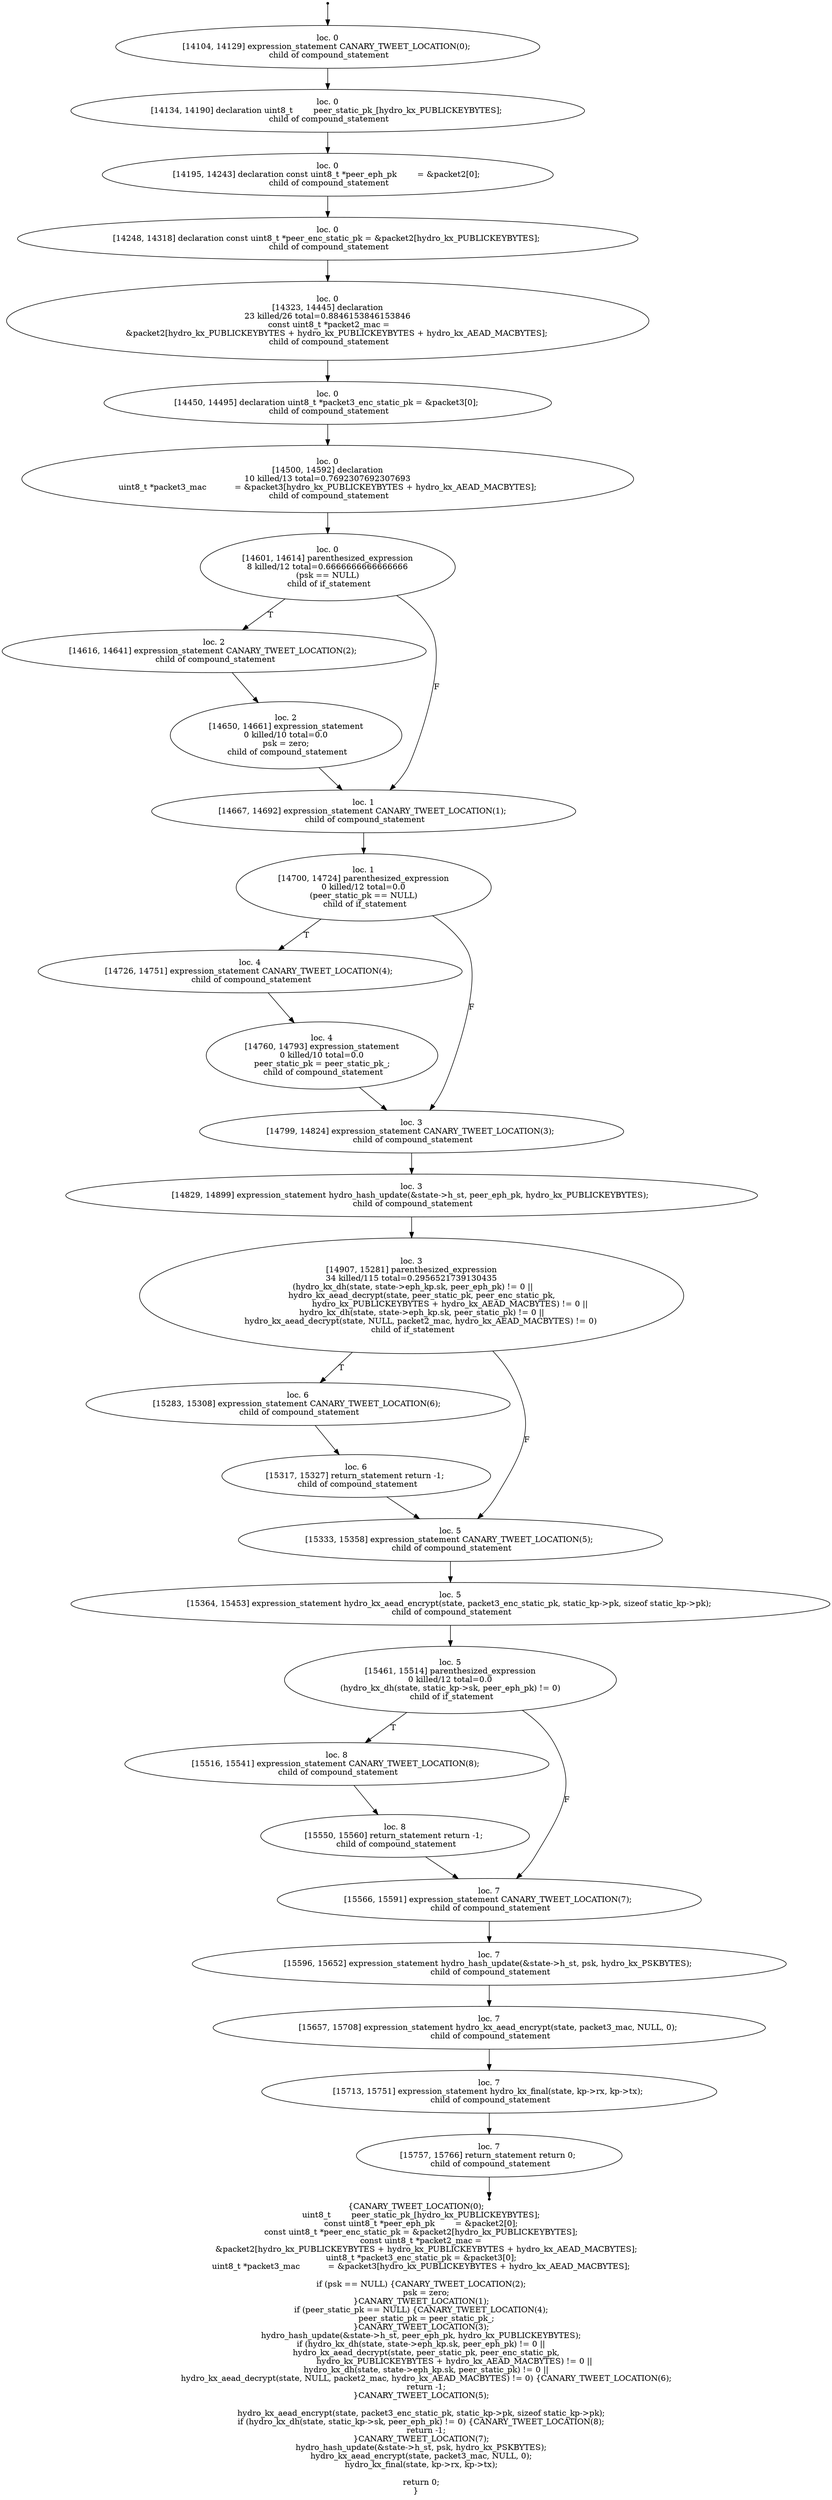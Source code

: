 digraph hydro_kx_xx_3_19 {
	initial [shape=point]
	initial -> "loc. 0
[14104, 14129] expression_statement CANARY_TWEET_LOCATION(0); 
 child of compound_statement"
	final [shape=point]
	"loc. 7
[15757, 15766] return_statement return 0; 
 child of compound_statement" -> final
	"loc. 0
[14104, 14129] expression_statement CANARY_TWEET_LOCATION(0); 
 child of compound_statement"
	"loc. 0
[14104, 14129] expression_statement CANARY_TWEET_LOCATION(0); 
 child of compound_statement" -> "loc. 0
[14134, 14190] declaration uint8_t        peer_static_pk_[hydro_kx_PUBLICKEYBYTES]; 
 child of compound_statement"
	"loc. 0
[14134, 14190] declaration uint8_t        peer_static_pk_[hydro_kx_PUBLICKEYBYTES]; 
 child of compound_statement"
	"loc. 0
[14134, 14190] declaration uint8_t        peer_static_pk_[hydro_kx_PUBLICKEYBYTES]; 
 child of compound_statement" -> "loc. 0
[14195, 14243] declaration const uint8_t *peer_eph_pk        = &packet2[0]; 
 child of compound_statement"
	"loc. 0
[14195, 14243] declaration const uint8_t *peer_eph_pk        = &packet2[0]; 
 child of compound_statement"
	"loc. 0
[14195, 14243] declaration const uint8_t *peer_eph_pk        = &packet2[0]; 
 child of compound_statement" -> "loc. 0
[14248, 14318] declaration const uint8_t *peer_enc_static_pk = &packet2[hydro_kx_PUBLICKEYBYTES]; 
 child of compound_statement"
	"loc. 0
[14248, 14318] declaration const uint8_t *peer_enc_static_pk = &packet2[hydro_kx_PUBLICKEYBYTES]; 
 child of compound_statement"
	"loc. 0
[14248, 14318] declaration const uint8_t *peer_enc_static_pk = &packet2[hydro_kx_PUBLICKEYBYTES]; 
 child of compound_statement" -> "loc. 0
[14323, 14445] declaration
23 killed/26 total=0.8846153846153846
 const uint8_t *packet2_mac =
        &packet2[hydro_kx_PUBLICKEYBYTES + hydro_kx_PUBLICKEYBYTES + hydro_kx_AEAD_MACBYTES]; 
 child of compound_statement"
	"loc. 0
[14323, 14445] declaration
23 killed/26 total=0.8846153846153846
 const uint8_t *packet2_mac =
        &packet2[hydro_kx_PUBLICKEYBYTES + hydro_kx_PUBLICKEYBYTES + hydro_kx_AEAD_MACBYTES]; 
 child of compound_statement"
	"loc. 0
[14323, 14445] declaration
23 killed/26 total=0.8846153846153846
 const uint8_t *packet2_mac =
        &packet2[hydro_kx_PUBLICKEYBYTES + hydro_kx_PUBLICKEYBYTES + hydro_kx_AEAD_MACBYTES]; 
 child of compound_statement" -> "loc. 0
[14450, 14495] declaration uint8_t *packet3_enc_static_pk = &packet3[0]; 
 child of compound_statement"
	"loc. 0
[14450, 14495] declaration uint8_t *packet3_enc_static_pk = &packet3[0]; 
 child of compound_statement"
	"loc. 0
[14450, 14495] declaration uint8_t *packet3_enc_static_pk = &packet3[0]; 
 child of compound_statement" -> "loc. 0
[14500, 14592] declaration
10 killed/13 total=0.7692307692307693
 uint8_t *packet3_mac           = &packet3[hydro_kx_PUBLICKEYBYTES + hydro_kx_AEAD_MACBYTES]; 
 child of compound_statement"
	"loc. 0
[14500, 14592] declaration
10 killed/13 total=0.7692307692307693
 uint8_t *packet3_mac           = &packet3[hydro_kx_PUBLICKEYBYTES + hydro_kx_AEAD_MACBYTES]; 
 child of compound_statement"
	"loc. 0
[14500, 14592] declaration
10 killed/13 total=0.7692307692307693
 uint8_t *packet3_mac           = &packet3[hydro_kx_PUBLICKEYBYTES + hydro_kx_AEAD_MACBYTES]; 
 child of compound_statement" -> "loc. 0
[14601, 14614] parenthesized_expression
8 killed/12 total=0.6666666666666666
 (psk == NULL) 
 child of if_statement"
	"loc. 0
[14601, 14614] parenthesized_expression
8 killed/12 total=0.6666666666666666
 (psk == NULL) 
 child of if_statement"
	"loc. 0
[14601, 14614] parenthesized_expression
8 killed/12 total=0.6666666666666666
 (psk == NULL) 
 child of if_statement" -> "loc. 2
[14616, 14641] expression_statement CANARY_TWEET_LOCATION(2); 
 child of compound_statement" [label=T]
	"loc. 0
[14601, 14614] parenthesized_expression
8 killed/12 total=0.6666666666666666
 (psk == NULL) 
 child of if_statement" -> "loc. 1
[14667, 14692] expression_statement CANARY_TWEET_LOCATION(1); 
 child of compound_statement" [label=F]
	"loc. 2
[14616, 14641] expression_statement CANARY_TWEET_LOCATION(2); 
 child of compound_statement"
	"loc. 2
[14616, 14641] expression_statement CANARY_TWEET_LOCATION(2); 
 child of compound_statement" -> "loc. 2
[14650, 14661] expression_statement
0 killed/10 total=0.0
 psk = zero; 
 child of compound_statement"
	"loc. 1
[14667, 14692] expression_statement CANARY_TWEET_LOCATION(1); 
 child of compound_statement"
	"loc. 1
[14667, 14692] expression_statement CANARY_TWEET_LOCATION(1); 
 child of compound_statement" -> "loc. 1
[14700, 14724] parenthesized_expression
0 killed/12 total=0.0
 (peer_static_pk == NULL) 
 child of if_statement"
	"loc. 2
[14650, 14661] expression_statement
0 killed/10 total=0.0
 psk = zero; 
 child of compound_statement"
	"loc. 2
[14650, 14661] expression_statement
0 killed/10 total=0.0
 psk = zero; 
 child of compound_statement" -> "loc. 1
[14667, 14692] expression_statement CANARY_TWEET_LOCATION(1); 
 child of compound_statement"
	"loc. 1
[14700, 14724] parenthesized_expression
0 killed/12 total=0.0
 (peer_static_pk == NULL) 
 child of if_statement"
	"loc. 1
[14700, 14724] parenthesized_expression
0 killed/12 total=0.0
 (peer_static_pk == NULL) 
 child of if_statement" -> "loc. 4
[14726, 14751] expression_statement CANARY_TWEET_LOCATION(4); 
 child of compound_statement" [label=T]
	"loc. 1
[14700, 14724] parenthesized_expression
0 killed/12 total=0.0
 (peer_static_pk == NULL) 
 child of if_statement" -> "loc. 3
[14799, 14824] expression_statement CANARY_TWEET_LOCATION(3); 
 child of compound_statement" [label=F]
	"loc. 4
[14726, 14751] expression_statement CANARY_TWEET_LOCATION(4); 
 child of compound_statement"
	"loc. 4
[14726, 14751] expression_statement CANARY_TWEET_LOCATION(4); 
 child of compound_statement" -> "loc. 4
[14760, 14793] expression_statement
0 killed/10 total=0.0
 peer_static_pk = peer_static_pk_; 
 child of compound_statement"
	"loc. 3
[14799, 14824] expression_statement CANARY_TWEET_LOCATION(3); 
 child of compound_statement"
	"loc. 3
[14799, 14824] expression_statement CANARY_TWEET_LOCATION(3); 
 child of compound_statement" -> "loc. 3
[14829, 14899] expression_statement hydro_hash_update(&state->h_st, peer_eph_pk, hydro_kx_PUBLICKEYBYTES); 
 child of compound_statement"
	"loc. 4
[14760, 14793] expression_statement
0 killed/10 total=0.0
 peer_static_pk = peer_static_pk_; 
 child of compound_statement"
	"loc. 4
[14760, 14793] expression_statement
0 killed/10 total=0.0
 peer_static_pk = peer_static_pk_; 
 child of compound_statement" -> "loc. 3
[14799, 14824] expression_statement CANARY_TWEET_LOCATION(3); 
 child of compound_statement"
	"loc. 3
[14829, 14899] expression_statement hydro_hash_update(&state->h_st, peer_eph_pk, hydro_kx_PUBLICKEYBYTES); 
 child of compound_statement"
	"loc. 3
[14829, 14899] expression_statement hydro_hash_update(&state->h_st, peer_eph_pk, hydro_kx_PUBLICKEYBYTES); 
 child of compound_statement" -> "loc. 3
[14907, 15281] parenthesized_expression
34 killed/115 total=0.2956521739130435
 (hydro_kx_dh(state, state->eph_kp.sk, peer_eph_pk) != 0 ||
        hydro_kx_aead_decrypt(state, peer_static_pk, peer_enc_static_pk,
                              hydro_kx_PUBLICKEYBYTES + hydro_kx_AEAD_MACBYTES) != 0 ||
        hydro_kx_dh(state, state->eph_kp.sk, peer_static_pk) != 0 ||
        hydro_kx_aead_decrypt(state, NULL, packet2_mac, hydro_kx_AEAD_MACBYTES) != 0) 
 child of if_statement"
	"loc. 3
[14907, 15281] parenthesized_expression
34 killed/115 total=0.2956521739130435
 (hydro_kx_dh(state, state->eph_kp.sk, peer_eph_pk) != 0 ||
        hydro_kx_aead_decrypt(state, peer_static_pk, peer_enc_static_pk,
                              hydro_kx_PUBLICKEYBYTES + hydro_kx_AEAD_MACBYTES) != 0 ||
        hydro_kx_dh(state, state->eph_kp.sk, peer_static_pk) != 0 ||
        hydro_kx_aead_decrypt(state, NULL, packet2_mac, hydro_kx_AEAD_MACBYTES) != 0) 
 child of if_statement"
	"loc. 3
[14907, 15281] parenthesized_expression
34 killed/115 total=0.2956521739130435
 (hydro_kx_dh(state, state->eph_kp.sk, peer_eph_pk) != 0 ||
        hydro_kx_aead_decrypt(state, peer_static_pk, peer_enc_static_pk,
                              hydro_kx_PUBLICKEYBYTES + hydro_kx_AEAD_MACBYTES) != 0 ||
        hydro_kx_dh(state, state->eph_kp.sk, peer_static_pk) != 0 ||
        hydro_kx_aead_decrypt(state, NULL, packet2_mac, hydro_kx_AEAD_MACBYTES) != 0) 
 child of if_statement" -> "loc. 6
[15283, 15308] expression_statement CANARY_TWEET_LOCATION(6); 
 child of compound_statement" [label=T]
	"loc. 3
[14907, 15281] parenthesized_expression
34 killed/115 total=0.2956521739130435
 (hydro_kx_dh(state, state->eph_kp.sk, peer_eph_pk) != 0 ||
        hydro_kx_aead_decrypt(state, peer_static_pk, peer_enc_static_pk,
                              hydro_kx_PUBLICKEYBYTES + hydro_kx_AEAD_MACBYTES) != 0 ||
        hydro_kx_dh(state, state->eph_kp.sk, peer_static_pk) != 0 ||
        hydro_kx_aead_decrypt(state, NULL, packet2_mac, hydro_kx_AEAD_MACBYTES) != 0) 
 child of if_statement" -> "loc. 5
[15333, 15358] expression_statement CANARY_TWEET_LOCATION(5); 
 child of compound_statement" [label=F]
	"loc. 6
[15283, 15308] expression_statement CANARY_TWEET_LOCATION(6); 
 child of compound_statement"
	"loc. 6
[15283, 15308] expression_statement CANARY_TWEET_LOCATION(6); 
 child of compound_statement" -> "loc. 6
[15317, 15327] return_statement return -1; 
 child of compound_statement"
	"loc. 5
[15333, 15358] expression_statement CANARY_TWEET_LOCATION(5); 
 child of compound_statement"
	"loc. 5
[15333, 15358] expression_statement CANARY_TWEET_LOCATION(5); 
 child of compound_statement" -> "loc. 5
[15364, 15453] expression_statement hydro_kx_aead_encrypt(state, packet3_enc_static_pk, static_kp->pk, sizeof static_kp->pk); 
 child of compound_statement"
	"loc. 6
[15317, 15327] return_statement return -1; 
 child of compound_statement"
	"loc. 6
[15317, 15327] return_statement return -1; 
 child of compound_statement" -> "loc. 5
[15333, 15358] expression_statement CANARY_TWEET_LOCATION(5); 
 child of compound_statement"
	"loc. 5
[15364, 15453] expression_statement hydro_kx_aead_encrypt(state, packet3_enc_static_pk, static_kp->pk, sizeof static_kp->pk); 
 child of compound_statement"
	"loc. 5
[15364, 15453] expression_statement hydro_kx_aead_encrypt(state, packet3_enc_static_pk, static_kp->pk, sizeof static_kp->pk); 
 child of compound_statement" -> "loc. 5
[15461, 15514] parenthesized_expression
0 killed/12 total=0.0
 (hydro_kx_dh(state, static_kp->sk, peer_eph_pk) != 0) 
 child of if_statement"
	"loc. 5
[15461, 15514] parenthesized_expression
0 killed/12 total=0.0
 (hydro_kx_dh(state, static_kp->sk, peer_eph_pk) != 0) 
 child of if_statement"
	"loc. 5
[15461, 15514] parenthesized_expression
0 killed/12 total=0.0
 (hydro_kx_dh(state, static_kp->sk, peer_eph_pk) != 0) 
 child of if_statement" -> "loc. 8
[15516, 15541] expression_statement CANARY_TWEET_LOCATION(8); 
 child of compound_statement" [label=T]
	"loc. 5
[15461, 15514] parenthesized_expression
0 killed/12 total=0.0
 (hydro_kx_dh(state, static_kp->sk, peer_eph_pk) != 0) 
 child of if_statement" -> "loc. 7
[15566, 15591] expression_statement CANARY_TWEET_LOCATION(7); 
 child of compound_statement" [label=F]
	"loc. 8
[15516, 15541] expression_statement CANARY_TWEET_LOCATION(8); 
 child of compound_statement"
	"loc. 8
[15516, 15541] expression_statement CANARY_TWEET_LOCATION(8); 
 child of compound_statement" -> "loc. 8
[15550, 15560] return_statement return -1; 
 child of compound_statement"
	"loc. 7
[15566, 15591] expression_statement CANARY_TWEET_LOCATION(7); 
 child of compound_statement"
	"loc. 7
[15566, 15591] expression_statement CANARY_TWEET_LOCATION(7); 
 child of compound_statement" -> "loc. 7
[15596, 15652] expression_statement hydro_hash_update(&state->h_st, psk, hydro_kx_PSKBYTES); 
 child of compound_statement"
	"loc. 8
[15550, 15560] return_statement return -1; 
 child of compound_statement"
	"loc. 8
[15550, 15560] return_statement return -1; 
 child of compound_statement" -> "loc. 7
[15566, 15591] expression_statement CANARY_TWEET_LOCATION(7); 
 child of compound_statement"
	"loc. 7
[15596, 15652] expression_statement hydro_hash_update(&state->h_st, psk, hydro_kx_PSKBYTES); 
 child of compound_statement"
	"loc. 7
[15596, 15652] expression_statement hydro_hash_update(&state->h_st, psk, hydro_kx_PSKBYTES); 
 child of compound_statement" -> "loc. 7
[15657, 15708] expression_statement hydro_kx_aead_encrypt(state, packet3_mac, NULL, 0); 
 child of compound_statement"
	"loc. 7
[15657, 15708] expression_statement hydro_kx_aead_encrypt(state, packet3_mac, NULL, 0); 
 child of compound_statement"
	"loc. 7
[15657, 15708] expression_statement hydro_kx_aead_encrypt(state, packet3_mac, NULL, 0); 
 child of compound_statement" -> "loc. 7
[15713, 15751] expression_statement hydro_kx_final(state, kp->rx, kp->tx); 
 child of compound_statement"
	"loc. 7
[15713, 15751] expression_statement hydro_kx_final(state, kp->rx, kp->tx); 
 child of compound_statement"
	"loc. 7
[15713, 15751] expression_statement hydro_kx_final(state, kp->rx, kp->tx); 
 child of compound_statement" -> "loc. 7
[15757, 15766] return_statement return 0; 
 child of compound_statement"
	"loc. 7
[15757, 15766] return_statement return 0; 
 child of compound_statement"
	label="{CANARY_TWEET_LOCATION(0);
    uint8_t        peer_static_pk_[hydro_kx_PUBLICKEYBYTES];
    const uint8_t *peer_eph_pk        = &packet2[0];
    const uint8_t *peer_enc_static_pk = &packet2[hydro_kx_PUBLICKEYBYTES];
    const uint8_t *packet2_mac =
        &packet2[hydro_kx_PUBLICKEYBYTES + hydro_kx_PUBLICKEYBYTES + hydro_kx_AEAD_MACBYTES];
    uint8_t *packet3_enc_static_pk = &packet3[0];
    uint8_t *packet3_mac           = &packet3[hydro_kx_PUBLICKEYBYTES + hydro_kx_AEAD_MACBYTES];

    if (psk == NULL) {CANARY_TWEET_LOCATION(2);
        psk = zero;
    }CANARY_TWEET_LOCATION(1);
    if (peer_static_pk == NULL) {CANARY_TWEET_LOCATION(4);
        peer_static_pk = peer_static_pk_;
    }CANARY_TWEET_LOCATION(3);
    hydro_hash_update(&state->h_st, peer_eph_pk, hydro_kx_PUBLICKEYBYTES);
    if (hydro_kx_dh(state, state->eph_kp.sk, peer_eph_pk) != 0 ||
        hydro_kx_aead_decrypt(state, peer_static_pk, peer_enc_static_pk,
                              hydro_kx_PUBLICKEYBYTES + hydro_kx_AEAD_MACBYTES) != 0 ||
        hydro_kx_dh(state, state->eph_kp.sk, peer_static_pk) != 0 ||
        hydro_kx_aead_decrypt(state, NULL, packet2_mac, hydro_kx_AEAD_MACBYTES) != 0) {CANARY_TWEET_LOCATION(6);
        return -1;
    }CANARY_TWEET_LOCATION(5);

    hydro_kx_aead_encrypt(state, packet3_enc_static_pk, static_kp->pk, sizeof static_kp->pk);
    if (hydro_kx_dh(state, static_kp->sk, peer_eph_pk) != 0) {CANARY_TWEET_LOCATION(8);
        return -1;
    }CANARY_TWEET_LOCATION(7);
    hydro_hash_update(&state->h_st, psk, hydro_kx_PSKBYTES);
    hydro_kx_aead_encrypt(state, packet3_mac, NULL, 0);
    hydro_kx_final(state, kp->rx, kp->tx);

    return 0;
}"
}
